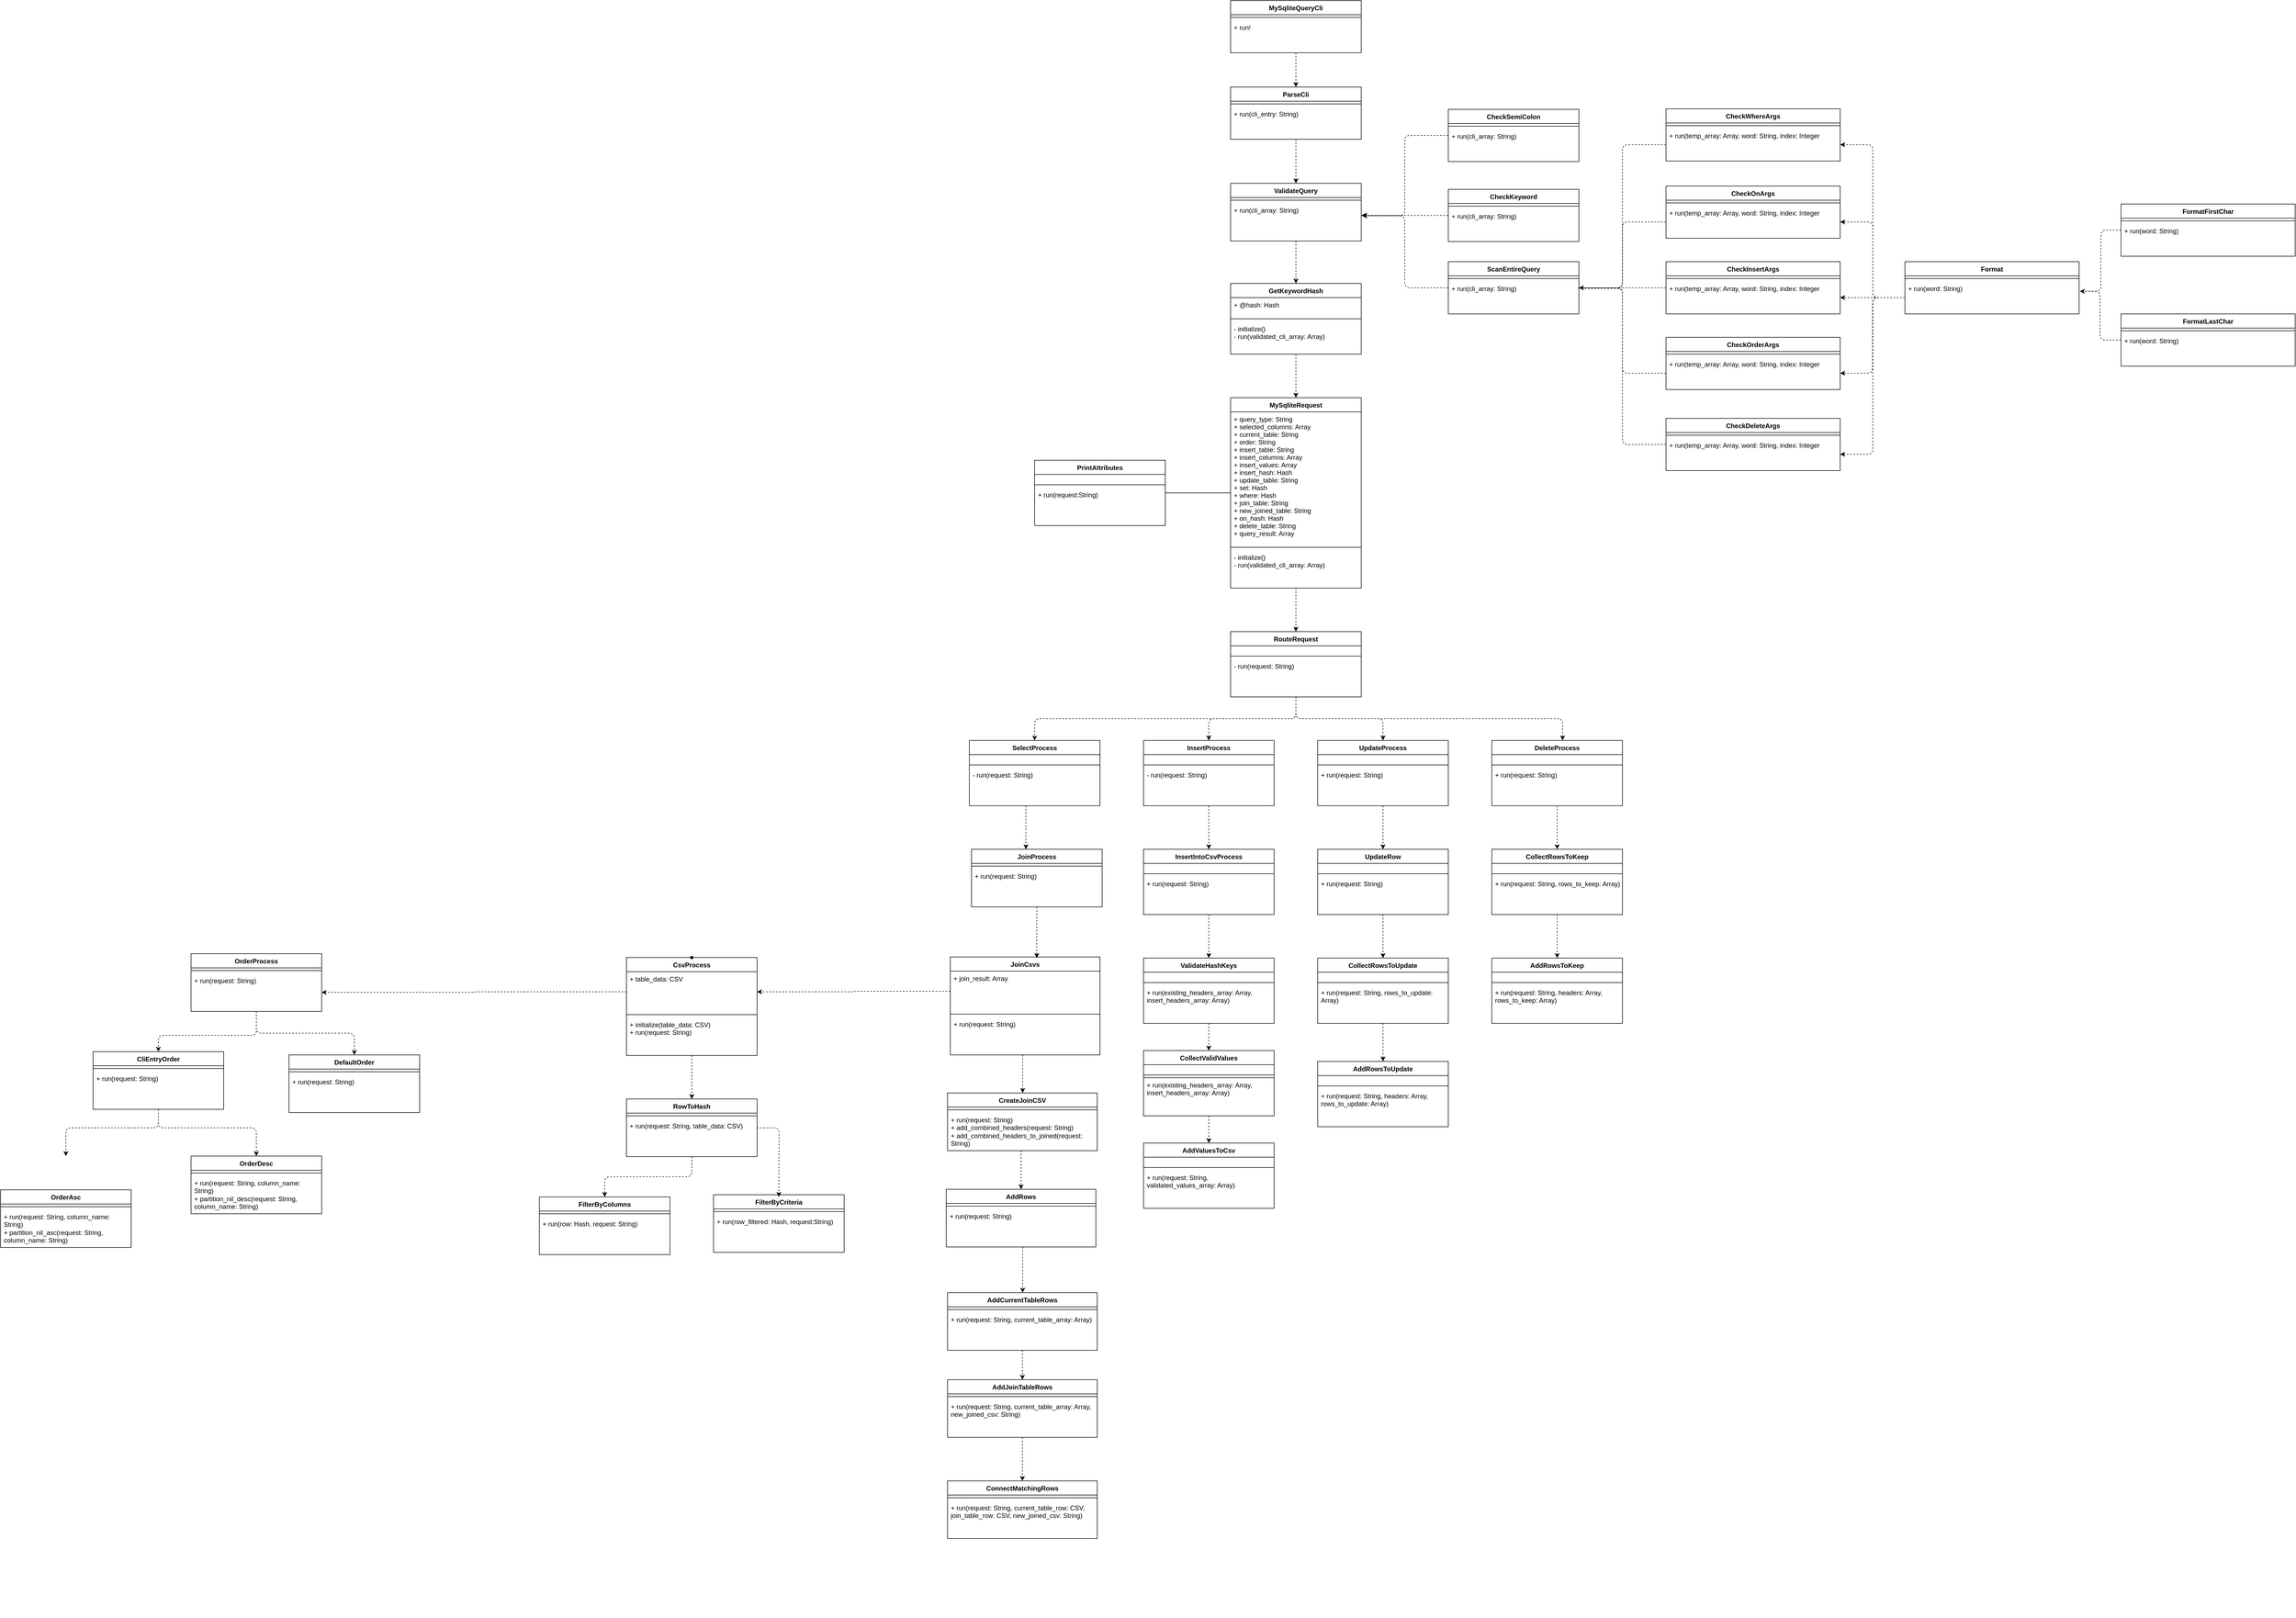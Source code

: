 <mxfile>
    <diagram id="E73KAtJa-JTTu3t9GZal" name="Page-1">
        <mxGraphModel dx="3701" dy="403" grid="1" gridSize="10" guides="1" tooltips="1" connect="1" arrows="1" fold="1" page="1" pageScale="1" pageWidth="850" pageHeight="1100" math="0" shadow="0">
            <root>
                <mxCell id="0"/>
                <mxCell id="1" parent="0"/>
                <mxCell id="252" value="" style="edgeStyle=orthogonalEdgeStyle;html=1;dashed=1;endArrow=classic;endFill=1;" edge="1" parent="1" source="53" target="248">
                    <mxGeometry relative="1" as="geometry"/>
                </mxCell>
                <mxCell id="53" value="GetKeywordHash" style="swimlane;fontStyle=1;align=center;verticalAlign=top;childLayout=stackLayout;horizontal=1;startSize=26;horizontalStack=0;resizeParent=1;resizeParentMax=0;resizeLast=0;collapsible=1;marginBottom=0;" parent="1" vertex="1">
                    <mxGeometry x="240" y="560" width="240" height="130" as="geometry"/>
                </mxCell>
                <mxCell id="54" value="+ @hash: Hash" style="text;strokeColor=none;fillColor=none;align=left;verticalAlign=top;spacingLeft=4;spacingRight=4;overflow=hidden;rotatable=0;points=[[0,0.5],[1,0.5]];portConstraint=eastwest;" parent="53" vertex="1">
                    <mxGeometry y="26" width="240" height="34" as="geometry"/>
                </mxCell>
                <mxCell id="55" value="" style="line;strokeWidth=1;fillColor=none;align=left;verticalAlign=middle;spacingTop=-1;spacingLeft=3;spacingRight=3;rotatable=0;labelPosition=right;points=[];portConstraint=eastwest;" parent="53" vertex="1">
                    <mxGeometry y="60" width="240" height="10" as="geometry"/>
                </mxCell>
                <mxCell id="56" value="- initialize()&#10;- run(validated_cli_array: Array)" style="text;strokeColor=none;fillColor=none;align=left;verticalAlign=top;spacingLeft=4;spacingRight=4;overflow=hidden;rotatable=0;points=[[0,0.5],[1,0.5]];portConstraint=eastwest;" parent="53" vertex="1">
                    <mxGeometry y="70" width="240" height="60" as="geometry"/>
                </mxCell>
                <mxCell id="166" value="" style="edgeStyle=none;html=1;entryX=0.5;entryY=0;entryDx=0;entryDy=0;dashed=1;" edge="1" parent="1" source="57" target="90">
                    <mxGeometry relative="1" as="geometry"/>
                </mxCell>
                <mxCell id="57" value="MySqliteQueryCli" style="swimlane;fontStyle=1;align=center;verticalAlign=top;childLayout=stackLayout;horizontal=1;startSize=26;horizontalStack=0;resizeParent=1;resizeParentMax=0;resizeLast=0;collapsible=1;marginBottom=0;" parent="1" vertex="1">
                    <mxGeometry x="240" y="40" width="240" height="96" as="geometry"/>
                </mxCell>
                <mxCell id="59" value="" style="line;strokeWidth=1;fillColor=none;align=left;verticalAlign=middle;spacingTop=-1;spacingLeft=3;spacingRight=3;rotatable=0;labelPosition=right;points=[];portConstraint=eastwest;" parent="57" vertex="1">
                    <mxGeometry y="26" width="240" height="10" as="geometry"/>
                </mxCell>
                <mxCell id="60" value="+ run!" style="text;strokeColor=none;fillColor=none;align=left;verticalAlign=top;spacingLeft=4;spacingRight=4;overflow=hidden;rotatable=0;points=[[0,0.5],[1,0.5]];portConstraint=eastwest;" parent="57" vertex="1">
                    <mxGeometry y="36" width="240" height="60" as="geometry"/>
                </mxCell>
                <mxCell id="170" value="" style="edgeStyle=none;html=1;dashed=1;entryX=0.5;entryY=0;entryDx=0;entryDy=0;" edge="1" parent="1" source="90" target="173">
                    <mxGeometry relative="1" as="geometry">
                        <mxPoint x="420" y="330" as="targetPoint"/>
                    </mxGeometry>
                </mxCell>
                <mxCell id="90" value="ParseCli" style="swimlane;fontStyle=1;align=center;verticalAlign=top;childLayout=stackLayout;horizontal=1;startSize=26;horizontalStack=0;resizeParent=1;resizeParentMax=0;resizeLast=0;collapsible=1;marginBottom=0;" parent="1" vertex="1">
                    <mxGeometry x="240" y="199" width="240" height="96" as="geometry"/>
                </mxCell>
                <mxCell id="92" value="" style="line;strokeWidth=1;fillColor=none;align=left;verticalAlign=middle;spacingTop=-1;spacingLeft=3;spacingRight=3;rotatable=0;labelPosition=right;points=[];portConstraint=eastwest;" parent="90" vertex="1">
                    <mxGeometry y="26" width="240" height="10" as="geometry"/>
                </mxCell>
                <mxCell id="93" value="+ run(cli_entry: String)" style="text;strokeColor=none;fillColor=none;align=left;verticalAlign=top;spacingLeft=4;spacingRight=4;overflow=hidden;rotatable=0;points=[[0,0.5],[1,0.5]];portConstraint=eastwest;" parent="90" vertex="1">
                    <mxGeometry y="36" width="240" height="60" as="geometry"/>
                </mxCell>
                <mxCell id="247" value="" style="edgeStyle=orthogonalEdgeStyle;html=1;dashed=1;endArrow=classic;endFill=1;entryX=0.5;entryY=0;entryDx=0;entryDy=0;" edge="1" parent="1" source="173" target="53">
                    <mxGeometry relative="1" as="geometry"/>
                </mxCell>
                <mxCell id="173" value="ValidateQuery" style="swimlane;fontStyle=1;align=center;verticalAlign=top;childLayout=stackLayout;horizontal=1;startSize=26;horizontalStack=0;resizeParent=1;resizeParentMax=0;resizeLast=0;collapsible=1;marginBottom=0;" vertex="1" parent="1">
                    <mxGeometry x="240" y="376" width="240" height="106" as="geometry"/>
                </mxCell>
                <mxCell id="175" value="" style="line;strokeWidth=1;fillColor=none;align=left;verticalAlign=middle;spacingTop=-1;spacingLeft=3;spacingRight=3;rotatable=0;labelPosition=right;points=[];portConstraint=eastwest;" vertex="1" parent="173">
                    <mxGeometry y="26" width="240" height="10" as="geometry"/>
                </mxCell>
                <mxCell id="176" value="+ run(cli_array: String)" style="text;strokeColor=none;fillColor=none;align=left;verticalAlign=top;spacingLeft=4;spacingRight=4;overflow=hidden;rotatable=0;points=[[0,0.5],[1,0.5]];portConstraint=eastwest;whiteSpace=wrap;" vertex="1" parent="173">
                    <mxGeometry y="36" width="240" height="70" as="geometry"/>
                </mxCell>
                <mxCell id="191" style="edgeStyle=orthogonalEdgeStyle;html=1;dashed=1;entryX=1.006;entryY=0.334;entryDx=0;entryDy=0;entryPerimeter=0;" edge="1" parent="1" source="178" target="176">
                    <mxGeometry relative="1" as="geometry">
                        <mxPoint x="520" y="400" as="targetPoint"/>
                        <Array as="points">
                            <mxPoint x="560" y="288"/>
                            <mxPoint x="560" y="435"/>
                        </Array>
                    </mxGeometry>
                </mxCell>
                <mxCell id="178" value="CheckSemiColon" style="swimlane;fontStyle=1;align=center;verticalAlign=top;childLayout=stackLayout;horizontal=1;startSize=26;horizontalStack=0;resizeParent=1;resizeParentMax=0;resizeLast=0;collapsible=1;marginBottom=0;" vertex="1" parent="1">
                    <mxGeometry x="640" y="240" width="240" height="96" as="geometry"/>
                </mxCell>
                <mxCell id="180" value="" style="line;strokeWidth=1;fillColor=none;align=left;verticalAlign=middle;spacingTop=-1;spacingLeft=3;spacingRight=3;rotatable=0;labelPosition=right;points=[];portConstraint=eastwest;" vertex="1" parent="178">
                    <mxGeometry y="26" width="240" height="10" as="geometry"/>
                </mxCell>
                <mxCell id="181" value="+ run(cli_array: String)" style="text;strokeColor=none;fillColor=none;align=left;verticalAlign=top;spacingLeft=4;spacingRight=4;overflow=hidden;rotatable=0;points=[[0,0.5],[1,0.5]];portConstraint=eastwest;" vertex="1" parent="178">
                    <mxGeometry y="36" width="240" height="60" as="geometry"/>
                </mxCell>
                <mxCell id="190" style="edgeStyle=orthogonalEdgeStyle;html=1;dashed=1;" edge="1" parent="1" source="184">
                    <mxGeometry relative="1" as="geometry">
                        <Array as="points">
                            <mxPoint x="490" y="435"/>
                            <mxPoint x="490" y="435"/>
                        </Array>
                        <mxPoint x="480" y="435" as="targetPoint"/>
                    </mxGeometry>
                </mxCell>
                <mxCell id="184" value="CheckKeyword" style="swimlane;fontStyle=1;align=center;verticalAlign=top;childLayout=stackLayout;horizontal=1;startSize=26;horizontalStack=0;resizeParent=1;resizeParentMax=0;resizeLast=0;collapsible=1;marginBottom=0;" vertex="1" parent="1">
                    <mxGeometry x="640" y="387" width="240" height="96" as="geometry"/>
                </mxCell>
                <mxCell id="185" value="" style="line;strokeWidth=1;fillColor=none;align=left;verticalAlign=middle;spacingTop=-1;spacingLeft=3;spacingRight=3;rotatable=0;labelPosition=right;points=[];portConstraint=eastwest;" vertex="1" parent="184">
                    <mxGeometry y="26" width="240" height="10" as="geometry"/>
                </mxCell>
                <mxCell id="186" value="+ run(cli_array: String)" style="text;strokeColor=none;fillColor=none;align=left;verticalAlign=top;spacingLeft=4;spacingRight=4;overflow=hidden;rotatable=0;points=[[0,0.5],[1,0.5]];portConstraint=eastwest;" vertex="1" parent="184">
                    <mxGeometry y="36" width="240" height="60" as="geometry"/>
                </mxCell>
                <mxCell id="192" style="edgeStyle=orthogonalEdgeStyle;html=1;entryX=1.008;entryY=0.337;entryDx=0;entryDy=0;entryPerimeter=0;dashed=1;" edge="1" parent="1" source="187" target="176">
                    <mxGeometry relative="1" as="geometry">
                        <Array as="points">
                            <mxPoint x="560" y="568"/>
                            <mxPoint x="560" y="436"/>
                        </Array>
                    </mxGeometry>
                </mxCell>
                <mxCell id="187" value="ScanEntireQuery" style="swimlane;fontStyle=1;align=center;verticalAlign=top;childLayout=stackLayout;horizontal=1;startSize=26;horizontalStack=0;resizeParent=1;resizeParentMax=0;resizeLast=0;collapsible=1;marginBottom=0;" vertex="1" parent="1">
                    <mxGeometry x="640" y="520" width="240" height="96" as="geometry"/>
                </mxCell>
                <mxCell id="188" value="" style="line;strokeWidth=1;fillColor=none;align=left;verticalAlign=middle;spacingTop=-1;spacingLeft=3;spacingRight=3;rotatable=0;labelPosition=right;points=[];portConstraint=eastwest;" vertex="1" parent="187">
                    <mxGeometry y="26" width="240" height="10" as="geometry"/>
                </mxCell>
                <mxCell id="189" value="+ run(cli_array: String)" style="text;strokeColor=none;fillColor=none;align=left;verticalAlign=top;spacingLeft=4;spacingRight=4;overflow=hidden;rotatable=0;points=[[0,0.5],[1,0.5]];portConstraint=eastwest;" vertex="1" parent="187">
                    <mxGeometry y="36" width="240" height="60" as="geometry"/>
                </mxCell>
                <mxCell id="221" style="edgeStyle=orthogonalEdgeStyle;html=1;entryX=0.992;entryY=0.205;entryDx=0;entryDy=0;entryPerimeter=0;dashed=1;endArrow=none;endFill=0;" edge="1" parent="1" source="195" target="189">
                    <mxGeometry relative="1" as="geometry"/>
                </mxCell>
                <mxCell id="193" value="CheckWhereArgs" style="swimlane;fontStyle=1;align=center;verticalAlign=top;childLayout=stackLayout;horizontal=1;startSize=26;horizontalStack=0;resizeParent=1;resizeParentMax=0;resizeLast=0;collapsible=1;marginBottom=0;" vertex="1" parent="1">
                    <mxGeometry x="1040" y="239" width="320" height="96" as="geometry"/>
                </mxCell>
                <mxCell id="194" value="" style="line;strokeWidth=1;fillColor=none;align=left;verticalAlign=middle;spacingTop=-1;spacingLeft=3;spacingRight=3;rotatable=0;labelPosition=right;points=[];portConstraint=eastwest;" vertex="1" parent="193">
                    <mxGeometry y="26" width="320" height="10" as="geometry"/>
                </mxCell>
                <mxCell id="195" value="+ run(temp_array: Array, word: String, index: Integer" style="text;strokeColor=none;fillColor=none;align=left;verticalAlign=top;spacingLeft=4;spacingRight=4;overflow=hidden;rotatable=0;points=[[0,0.5],[1,0.5]];portConstraint=eastwest;" vertex="1" parent="193">
                    <mxGeometry y="36" width="320" height="60" as="geometry"/>
                </mxCell>
                <mxCell id="205" value="CheckOnArgs" style="swimlane;fontStyle=1;align=center;verticalAlign=top;childLayout=stackLayout;horizontal=1;startSize=26;horizontalStack=0;resizeParent=1;resizeParentMax=0;resizeLast=0;collapsible=1;marginBottom=0;" vertex="1" parent="1">
                    <mxGeometry x="1040" y="381" width="320" height="96" as="geometry"/>
                </mxCell>
                <mxCell id="206" value="" style="line;strokeWidth=1;fillColor=none;align=left;verticalAlign=middle;spacingTop=-1;spacingLeft=3;spacingRight=3;rotatable=0;labelPosition=right;points=[];portConstraint=eastwest;" vertex="1" parent="205">
                    <mxGeometry y="26" width="320" height="10" as="geometry"/>
                </mxCell>
                <mxCell id="222" value="+ run(temp_array: Array, word: String, index: Integer" style="text;strokeColor=none;fillColor=none;align=left;verticalAlign=top;spacingLeft=4;spacingRight=4;overflow=hidden;rotatable=0;points=[[0,0.5],[1,0.5]];portConstraint=eastwest;" vertex="1" parent="205">
                    <mxGeometry y="36" width="320" height="60" as="geometry"/>
                </mxCell>
                <mxCell id="225" style="edgeStyle=orthogonalEdgeStyle;html=1;dashed=1;" edge="1" parent="1" source="208">
                    <mxGeometry relative="1" as="geometry">
                        <mxPoint x="880" y="568" as="targetPoint"/>
                    </mxGeometry>
                </mxCell>
                <mxCell id="208" value="CheckInsertArgs" style="swimlane;fontStyle=1;align=center;verticalAlign=top;childLayout=stackLayout;horizontal=1;startSize=26;horizontalStack=0;resizeParent=1;resizeParentMax=0;resizeLast=0;collapsible=1;marginBottom=0;" vertex="1" parent="1">
                    <mxGeometry x="1040" y="520" width="320" height="96" as="geometry"/>
                </mxCell>
                <mxCell id="209" value="" style="line;strokeWidth=1;fillColor=none;align=left;verticalAlign=middle;spacingTop=-1;spacingLeft=3;spacingRight=3;rotatable=0;labelPosition=right;points=[];portConstraint=eastwest;" vertex="1" parent="208">
                    <mxGeometry y="26" width="320" height="10" as="geometry"/>
                </mxCell>
                <mxCell id="210" value="+ run(temp_array: Array, word: String, index: Integer" style="text;strokeColor=none;fillColor=none;align=left;verticalAlign=top;spacingLeft=4;spacingRight=4;overflow=hidden;rotatable=0;points=[[0,0.5],[1,0.5]];portConstraint=eastwest;" vertex="1" parent="208">
                    <mxGeometry y="36" width="320" height="60" as="geometry"/>
                </mxCell>
                <mxCell id="211" value="CheckOrderArgs" style="swimlane;fontStyle=1;align=center;verticalAlign=top;childLayout=stackLayout;horizontal=1;startSize=26;horizontalStack=0;resizeParent=1;resizeParentMax=0;resizeLast=0;collapsible=1;marginBottom=0;" vertex="1" parent="1">
                    <mxGeometry x="1040" y="659" width="320" height="96" as="geometry"/>
                </mxCell>
                <mxCell id="212" value="" style="line;strokeWidth=1;fillColor=none;align=left;verticalAlign=middle;spacingTop=-1;spacingLeft=3;spacingRight=3;rotatable=0;labelPosition=right;points=[];portConstraint=eastwest;" vertex="1" parent="211">
                    <mxGeometry y="26" width="320" height="10" as="geometry"/>
                </mxCell>
                <mxCell id="213" value="+ run(temp_array: Array, word: String, index: Integer" style="text;strokeColor=none;fillColor=none;align=left;verticalAlign=top;spacingLeft=4;spacingRight=4;overflow=hidden;rotatable=0;points=[[0,0.5],[1,0.5]];portConstraint=eastwest;" vertex="1" parent="211">
                    <mxGeometry y="36" width="320" height="60" as="geometry"/>
                </mxCell>
                <mxCell id="227" style="edgeStyle=orthogonalEdgeStyle;html=1;dashed=1;endArrow=none;endFill=0;entryX=1.003;entryY=0.218;entryDx=0;entryDy=0;entryPerimeter=0;" edge="1" parent="1" source="214" target="189">
                    <mxGeometry relative="1" as="geometry">
                        <mxPoint x="910" y="570" as="targetPoint"/>
                        <Array as="points">
                            <mxPoint x="960" y="856"/>
                            <mxPoint x="960" y="569"/>
                        </Array>
                    </mxGeometry>
                </mxCell>
                <mxCell id="214" value="CheckDeleteArgs" style="swimlane;fontStyle=1;align=center;verticalAlign=top;childLayout=stackLayout;horizontal=1;startSize=26;horizontalStack=0;resizeParent=1;resizeParentMax=0;resizeLast=0;collapsible=1;marginBottom=0;" vertex="1" parent="1">
                    <mxGeometry x="1040" y="808" width="320" height="96" as="geometry"/>
                </mxCell>
                <mxCell id="215" value="" style="line;strokeWidth=1;fillColor=none;align=left;verticalAlign=middle;spacingTop=-1;spacingLeft=3;spacingRight=3;rotatable=0;labelPosition=right;points=[];portConstraint=eastwest;" vertex="1" parent="214">
                    <mxGeometry y="26" width="320" height="10" as="geometry"/>
                </mxCell>
                <mxCell id="216" value="+ run(temp_array: Array, word: String, index: Integer" style="text;strokeColor=none;fillColor=none;align=left;verticalAlign=top;spacingLeft=4;spacingRight=4;overflow=hidden;rotatable=0;points=[[0,0.5],[1,0.5]];portConstraint=eastwest;" vertex="1" parent="214">
                    <mxGeometry y="36" width="320" height="60" as="geometry"/>
                </mxCell>
                <mxCell id="223" style="edgeStyle=orthogonalEdgeStyle;html=1;dashed=1;endArrow=none;endFill=0;" edge="1" parent="1" source="222">
                    <mxGeometry relative="1" as="geometry">
                        <Array as="points">
                            <mxPoint x="960" y="447"/>
                            <mxPoint x="960" y="568"/>
                        </Array>
                        <mxPoint x="880" y="568" as="targetPoint"/>
                    </mxGeometry>
                </mxCell>
                <mxCell id="226" style="edgeStyle=orthogonalEdgeStyle;html=1;entryX=1;entryY=0.204;entryDx=0;entryDy=0;dashed=1;entryPerimeter=0;endArrow=none;endFill=0;" edge="1" parent="1" source="213" target="189">
                    <mxGeometry relative="1" as="geometry"/>
                </mxCell>
                <mxCell id="228" value="Format" style="swimlane;fontStyle=1;align=center;verticalAlign=top;childLayout=stackLayout;horizontal=1;startSize=26;horizontalStack=0;resizeParent=1;resizeParentMax=0;resizeLast=0;collapsible=1;marginBottom=0;" vertex="1" parent="1">
                    <mxGeometry x="1479" y="520" width="320" height="96" as="geometry"/>
                </mxCell>
                <mxCell id="229" value="" style="line;strokeWidth=1;fillColor=none;align=left;verticalAlign=middle;spacingTop=-1;spacingLeft=3;spacingRight=3;rotatable=0;labelPosition=right;points=[];portConstraint=eastwest;" vertex="1" parent="228">
                    <mxGeometry y="26" width="320" height="10" as="geometry"/>
                </mxCell>
                <mxCell id="230" value="+ run(word: String)" style="text;strokeColor=none;fillColor=none;align=left;verticalAlign=top;spacingLeft=4;spacingRight=4;overflow=hidden;rotatable=0;points=[[0,0.5],[1,0.5]];portConstraint=eastwest;" vertex="1" parent="228">
                    <mxGeometry y="36" width="320" height="60" as="geometry"/>
                </mxCell>
                <mxCell id="239" style="edgeStyle=orthogonalEdgeStyle;html=1;entryX=1.004;entryY=0.307;entryDx=0;entryDy=0;entryPerimeter=0;dashed=1;endArrow=classic;endFill=1;" edge="1" parent="1" source="232" target="230">
                    <mxGeometry relative="1" as="geometry">
                        <Array as="points">
                            <mxPoint x="1839" y="462"/>
                            <mxPoint x="1839" y="574"/>
                        </Array>
                    </mxGeometry>
                </mxCell>
                <mxCell id="232" value="FormatFirstChar" style="swimlane;fontStyle=1;align=center;verticalAlign=top;childLayout=stackLayout;horizontal=1;startSize=26;horizontalStack=0;resizeParent=1;resizeParentMax=0;resizeLast=0;collapsible=1;marginBottom=0;" vertex="1" parent="1">
                    <mxGeometry x="1876" y="414" width="320" height="96" as="geometry"/>
                </mxCell>
                <mxCell id="233" value="" style="line;strokeWidth=1;fillColor=none;align=left;verticalAlign=middle;spacingTop=-1;spacingLeft=3;spacingRight=3;rotatable=0;labelPosition=right;points=[];portConstraint=eastwest;" vertex="1" parent="232">
                    <mxGeometry y="26" width="320" height="10" as="geometry"/>
                </mxCell>
                <mxCell id="234" value="+ run(word: String)" style="text;strokeColor=none;fillColor=none;align=left;verticalAlign=top;spacingLeft=4;spacingRight=4;overflow=hidden;rotatable=0;points=[[0,0.5],[1,0.5]];portConstraint=eastwest;" vertex="1" parent="232">
                    <mxGeometry y="36" width="320" height="60" as="geometry"/>
                </mxCell>
                <mxCell id="238" style="edgeStyle=orthogonalEdgeStyle;html=1;entryX=1.007;entryY=0.307;entryDx=0;entryDy=0;entryPerimeter=0;dashed=1;endArrow=none;endFill=0;" edge="1" parent="1" source="235" target="230">
                    <mxGeometry relative="1" as="geometry"/>
                </mxCell>
                <mxCell id="235" value="FormatLastChar" style="swimlane;fontStyle=1;align=center;verticalAlign=top;childLayout=stackLayout;horizontal=1;startSize=26;horizontalStack=0;resizeParent=1;resizeParentMax=0;resizeLast=0;collapsible=1;marginBottom=0;" vertex="1" parent="1">
                    <mxGeometry x="1876" y="616" width="320" height="96" as="geometry"/>
                </mxCell>
                <mxCell id="236" value="" style="line;strokeWidth=1;fillColor=none;align=left;verticalAlign=middle;spacingTop=-1;spacingLeft=3;spacingRight=3;rotatable=0;labelPosition=right;points=[];portConstraint=eastwest;" vertex="1" parent="235">
                    <mxGeometry y="26" width="320" height="10" as="geometry"/>
                </mxCell>
                <mxCell id="237" value="+ run(word: String)" style="text;strokeColor=none;fillColor=none;align=left;verticalAlign=top;spacingLeft=4;spacingRight=4;overflow=hidden;rotatable=0;points=[[0,0.5],[1,0.5]];portConstraint=eastwest;" vertex="1" parent="235">
                    <mxGeometry y="36" width="320" height="60" as="geometry"/>
                </mxCell>
                <mxCell id="240" style="edgeStyle=orthogonalEdgeStyle;html=1;entryX=1;entryY=0.5;entryDx=0;entryDy=0;dashed=1;endArrow=classic;endFill=1;" edge="1" parent="1" source="230" target="195">
                    <mxGeometry relative="1" as="geometry">
                        <Array as="points">
                            <mxPoint x="1420" y="586"/>
                            <mxPoint x="1420" y="305"/>
                        </Array>
                    </mxGeometry>
                </mxCell>
                <mxCell id="241" style="edgeStyle=orthogonalEdgeStyle;html=1;entryX=1;entryY=0.5;entryDx=0;entryDy=0;dashed=1;endArrow=classic;endFill=1;" edge="1" parent="1" source="230" target="222">
                    <mxGeometry relative="1" as="geometry">
                        <Array as="points">
                            <mxPoint x="1420" y="586"/>
                            <mxPoint x="1420" y="447"/>
                        </Array>
                    </mxGeometry>
                </mxCell>
                <mxCell id="244" style="edgeStyle=orthogonalEdgeStyle;html=1;entryX=1;entryY=0.5;entryDx=0;entryDy=0;dashed=1;endArrow=classic;endFill=1;" edge="1" parent="1" source="230" target="216">
                    <mxGeometry relative="1" as="geometry">
                        <Array as="points">
                            <mxPoint x="1420" y="586"/>
                            <mxPoint x="1420" y="874"/>
                        </Array>
                    </mxGeometry>
                </mxCell>
                <mxCell id="245" style="edgeStyle=orthogonalEdgeStyle;html=1;dashed=1;endArrow=classic;endFill=1;" edge="1" parent="1" source="230" target="210">
                    <mxGeometry relative="1" as="geometry"/>
                </mxCell>
                <mxCell id="246" style="edgeStyle=orthogonalEdgeStyle;html=1;entryX=1;entryY=0.5;entryDx=0;entryDy=0;dashed=1;endArrow=classic;endFill=1;" edge="1" parent="1" source="230" target="213">
                    <mxGeometry relative="1" as="geometry"/>
                </mxCell>
                <mxCell id="257" value="" style="edgeStyle=orthogonalEdgeStyle;html=1;dashed=1;endArrow=classic;endFill=1;" edge="1" parent="1" source="248" target="253">
                    <mxGeometry relative="1" as="geometry"/>
                </mxCell>
                <mxCell id="283" value="" style="edgeStyle=orthogonalEdgeStyle;html=1;endArrow=none;endFill=0;" edge="1" parent="1" source="248" target="279">
                    <mxGeometry relative="1" as="geometry"/>
                </mxCell>
                <mxCell id="248" value="MySqliteRequest" style="swimlane;fontStyle=1;align=center;verticalAlign=top;childLayout=stackLayout;horizontal=1;startSize=26;horizontalStack=0;resizeParent=1;resizeParentMax=0;resizeLast=0;collapsible=1;marginBottom=0;" vertex="1" parent="1">
                    <mxGeometry x="240" y="770" width="240" height="350" as="geometry"/>
                </mxCell>
                <mxCell id="249" value="+ query_type: String&#10;+ selected_columns: Array&#10;+ current_table: String&#10;+ order: String&#10;+ insert_table: String&#10;+ insert_columns: Array&#10;+ insert_values: Array&#10;+ insert_hash: Hash&#10;+ update_table: String&#10;+ set: Hash&#10;+ where: Hash&#10;+ join_table: String&#10;+ new_joined_table: String&#10;+ on_hash: Hash&#10;+ delete_table: String&#10;+ query_result: Array &#10;" style="text;strokeColor=none;fillColor=none;align=left;verticalAlign=top;spacingLeft=4;spacingRight=4;overflow=hidden;rotatable=0;points=[[0,0.5],[1,0.5]];portConstraint=eastwest;" vertex="1" parent="248">
                    <mxGeometry y="26" width="240" height="244" as="geometry"/>
                </mxCell>
                <mxCell id="250" value="" style="line;strokeWidth=1;fillColor=none;align=left;verticalAlign=middle;spacingTop=-1;spacingLeft=3;spacingRight=3;rotatable=0;labelPosition=right;points=[];portConstraint=eastwest;" vertex="1" parent="248">
                    <mxGeometry y="270" width="240" height="10" as="geometry"/>
                </mxCell>
                <mxCell id="251" value="- initialize()&#10;- run(validated_cli_array: Array)" style="text;strokeColor=none;fillColor=none;align=left;verticalAlign=top;spacingLeft=4;spacingRight=4;overflow=hidden;rotatable=0;points=[[0,0.5],[1,0.5]];portConstraint=eastwest;" vertex="1" parent="248">
                    <mxGeometry y="280" width="240" height="70" as="geometry"/>
                </mxCell>
                <mxCell id="262" value="" style="edgeStyle=orthogonalEdgeStyle;html=1;dashed=1;endArrow=classic;endFill=1;" edge="1" parent="1" source="253" target="258">
                    <mxGeometry relative="1" as="geometry">
                        <Array as="points">
                            <mxPoint x="360" y="1360"/>
                            <mxPoint x="-120" y="1360"/>
                        </Array>
                    </mxGeometry>
                </mxCell>
                <mxCell id="267" value="" style="edgeStyle=orthogonalEdgeStyle;html=1;dashed=1;endArrow=classic;endFill=1;" edge="1" parent="1" source="253" target="263">
                    <mxGeometry relative="1" as="geometry"/>
                </mxCell>
                <mxCell id="273" value="" style="edgeStyle=orthogonalEdgeStyle;html=1;dashed=1;endArrow=classic;endFill=1;" edge="1" parent="1" source="253" target="269">
                    <mxGeometry relative="1" as="geometry">
                        <Array as="points">
                            <mxPoint x="360" y="1360"/>
                            <mxPoint x="520" y="1360"/>
                        </Array>
                    </mxGeometry>
                </mxCell>
                <mxCell id="278" value="" style="edgeStyle=orthogonalEdgeStyle;html=1;dashed=1;endArrow=classic;endFill=1;" edge="1" parent="1" source="253" target="274">
                    <mxGeometry relative="1" as="geometry">
                        <Array as="points">
                            <mxPoint x="360" y="1360"/>
                            <mxPoint x="850" y="1360"/>
                        </Array>
                    </mxGeometry>
                </mxCell>
                <mxCell id="253" value="RouteRequest" style="swimlane;fontStyle=1;align=center;verticalAlign=top;childLayout=stackLayout;horizontal=1;startSize=26;horizontalStack=0;resizeParent=1;resizeParentMax=0;resizeLast=0;collapsible=1;marginBottom=0;" vertex="1" parent="1">
                    <mxGeometry x="240" y="1200" width="240" height="120" as="geometry"/>
                </mxCell>
                <mxCell id="254" value="&#10;" style="text;strokeColor=none;fillColor=none;align=left;verticalAlign=top;spacingLeft=4;spacingRight=4;overflow=hidden;rotatable=0;points=[[0,0.5],[1,0.5]];portConstraint=eastwest;" vertex="1" parent="253">
                    <mxGeometry y="26" width="240" height="14" as="geometry"/>
                </mxCell>
                <mxCell id="255" value="" style="line;strokeWidth=1;fillColor=none;align=left;verticalAlign=middle;spacingTop=-1;spacingLeft=3;spacingRight=3;rotatable=0;labelPosition=right;points=[];portConstraint=eastwest;" vertex="1" parent="253">
                    <mxGeometry y="40" width="240" height="10" as="geometry"/>
                </mxCell>
                <mxCell id="256" value="- run(request: String)" style="text;strokeColor=none;fillColor=none;align=left;verticalAlign=top;spacingLeft=4;spacingRight=4;overflow=hidden;rotatable=0;points=[[0,0.5],[1,0.5]];portConstraint=eastwest;" vertex="1" parent="253">
                    <mxGeometry y="50" width="240" height="70" as="geometry"/>
                </mxCell>
                <mxCell id="353" value="" style="edgeStyle=orthogonalEdgeStyle;html=1;dashed=1;endArrow=classic;endFill=1;" edge="1" parent="1" source="263" target="349">
                    <mxGeometry relative="1" as="geometry"/>
                </mxCell>
                <mxCell id="263" value="InsertProcess" style="swimlane;fontStyle=1;align=center;verticalAlign=top;childLayout=stackLayout;horizontal=1;startSize=26;horizontalStack=0;resizeParent=1;resizeParentMax=0;resizeLast=0;collapsible=1;marginBottom=0;" vertex="1" parent="1">
                    <mxGeometry x="80" y="1400" width="240" height="120" as="geometry"/>
                </mxCell>
                <mxCell id="264" value="&#10;" style="text;strokeColor=none;fillColor=none;align=left;verticalAlign=top;spacingLeft=4;spacingRight=4;overflow=hidden;rotatable=0;points=[[0,0.5],[1,0.5]];portConstraint=eastwest;" vertex="1" parent="263">
                    <mxGeometry y="26" width="240" height="14" as="geometry"/>
                </mxCell>
                <mxCell id="265" value="" style="line;strokeWidth=1;fillColor=none;align=left;verticalAlign=middle;spacingTop=-1;spacingLeft=3;spacingRight=3;rotatable=0;labelPosition=right;points=[];portConstraint=eastwest;" vertex="1" parent="263">
                    <mxGeometry y="40" width="240" height="10" as="geometry"/>
                </mxCell>
                <mxCell id="266" value="- run(request: String)" style="text;strokeColor=none;fillColor=none;align=left;verticalAlign=top;spacingLeft=4;spacingRight=4;overflow=hidden;rotatable=0;points=[[0,0.5],[1,0.5]];portConstraint=eastwest;" vertex="1" parent="263">
                    <mxGeometry y="50" width="240" height="70" as="geometry"/>
                </mxCell>
                <mxCell id="402" style="edgeStyle=orthogonalEdgeStyle;html=1;entryX=0.5;entryY=0;entryDx=0;entryDy=0;dashed=1;endArrow=classic;endFill=1;" edge="1" parent="1" source="269" target="382">
                    <mxGeometry relative="1" as="geometry"/>
                </mxCell>
                <mxCell id="269" value="UpdateProcess" style="swimlane;fontStyle=1;align=center;verticalAlign=top;childLayout=stackLayout;horizontal=1;startSize=26;horizontalStack=0;resizeParent=1;resizeParentMax=0;resizeLast=0;collapsible=1;marginBottom=0;" vertex="1" parent="1">
                    <mxGeometry x="400" y="1400" width="240" height="120" as="geometry"/>
                </mxCell>
                <mxCell id="270" value="&#10;" style="text;strokeColor=none;fillColor=none;align=left;verticalAlign=top;spacingLeft=4;spacingRight=4;overflow=hidden;rotatable=0;points=[[0,0.5],[1,0.5]];portConstraint=eastwest;" vertex="1" parent="269">
                    <mxGeometry y="26" width="240" height="14" as="geometry"/>
                </mxCell>
                <mxCell id="271" value="" style="line;strokeWidth=1;fillColor=none;align=left;verticalAlign=middle;spacingTop=-1;spacingLeft=3;spacingRight=3;rotatable=0;labelPosition=right;points=[];portConstraint=eastwest;" vertex="1" parent="269">
                    <mxGeometry y="40" width="240" height="10" as="geometry"/>
                </mxCell>
                <mxCell id="272" value="+ run(request: String)" style="text;strokeColor=none;fillColor=none;align=left;verticalAlign=top;spacingLeft=4;spacingRight=4;overflow=hidden;rotatable=0;points=[[0,0.5],[1,0.5]];portConstraint=eastwest;" vertex="1" parent="269">
                    <mxGeometry y="50" width="240" height="70" as="geometry"/>
                </mxCell>
                <mxCell id="414" value="" style="edgeStyle=orthogonalEdgeStyle;html=1;dashed=1;endArrow=classic;endFill=1;" edge="1" parent="1" source="274" target="410">
                    <mxGeometry relative="1" as="geometry"/>
                </mxCell>
                <mxCell id="274" value="DeleteProcess" style="swimlane;fontStyle=1;align=center;verticalAlign=top;childLayout=stackLayout;horizontal=1;startSize=26;horizontalStack=0;resizeParent=1;resizeParentMax=0;resizeLast=0;collapsible=1;marginBottom=0;" vertex="1" parent="1">
                    <mxGeometry x="720" y="1400" width="240" height="120" as="geometry"/>
                </mxCell>
                <mxCell id="275" value="&#10;" style="text;strokeColor=none;fillColor=none;align=left;verticalAlign=top;spacingLeft=4;spacingRight=4;overflow=hidden;rotatable=0;points=[[0,0.5],[1,0.5]];portConstraint=eastwest;" vertex="1" parent="274">
                    <mxGeometry y="26" width="240" height="14" as="geometry"/>
                </mxCell>
                <mxCell id="276" value="" style="line;strokeWidth=1;fillColor=none;align=left;verticalAlign=middle;spacingTop=-1;spacingLeft=3;spacingRight=3;rotatable=0;labelPosition=right;points=[];portConstraint=eastwest;" vertex="1" parent="274">
                    <mxGeometry y="40" width="240" height="10" as="geometry"/>
                </mxCell>
                <mxCell id="277" value="+ run(request: String)" style="text;strokeColor=none;fillColor=none;align=left;verticalAlign=top;spacingLeft=4;spacingRight=4;overflow=hidden;rotatable=0;points=[[0,0.5],[1,0.5]];portConstraint=eastwest;" vertex="1" parent="274">
                    <mxGeometry y="50" width="240" height="70" as="geometry"/>
                </mxCell>
                <mxCell id="279" value="PrintAttributes" style="swimlane;fontStyle=1;align=center;verticalAlign=top;childLayout=stackLayout;horizontal=1;startSize=26;horizontalStack=0;resizeParent=1;resizeParentMax=0;resizeLast=0;collapsible=1;marginBottom=0;" vertex="1" parent="1">
                    <mxGeometry x="-120" y="885" width="240" height="120" as="geometry"/>
                </mxCell>
                <mxCell id="280" value="&#10;" style="text;strokeColor=none;fillColor=none;align=left;verticalAlign=top;spacingLeft=4;spacingRight=4;overflow=hidden;rotatable=0;points=[[0,0.5],[1,0.5]];portConstraint=eastwest;" vertex="1" parent="279">
                    <mxGeometry y="26" width="240" height="14" as="geometry"/>
                </mxCell>
                <mxCell id="281" value="" style="line;strokeWidth=1;fillColor=none;align=left;verticalAlign=middle;spacingTop=-1;spacingLeft=3;spacingRight=3;rotatable=0;labelPosition=right;points=[];portConstraint=eastwest;" vertex="1" parent="279">
                    <mxGeometry y="40" width="240" height="10" as="geometry"/>
                </mxCell>
                <mxCell id="282" value="+ run(request:String)" style="text;strokeColor=none;fillColor=none;align=left;verticalAlign=top;spacingLeft=4;spacingRight=4;overflow=hidden;rotatable=0;points=[[0,0.5],[1,0.5]];portConstraint=eastwest;" vertex="1" parent="279">
                    <mxGeometry y="50" width="240" height="70" as="geometry"/>
                </mxCell>
                <mxCell id="344" style="edgeStyle=orthogonalEdgeStyle;html=1;dashed=1;endArrow=classic;endFill=1;" edge="1" parent="1" source="258" target="69">
                    <mxGeometry relative="1" as="geometry">
                        <mxPoint x="-1106" y="1660" as="targetPoint"/>
                        <Array as="points">
                            <mxPoint x="-136" y="1570"/>
                            <mxPoint x="-136" y="1570"/>
                        </Array>
                    </mxGeometry>
                </mxCell>
                <mxCell id="258" value="SelectProcess" style="swimlane;fontStyle=1;align=center;verticalAlign=top;childLayout=stackLayout;horizontal=1;startSize=26;horizontalStack=0;resizeParent=1;resizeParentMax=0;resizeLast=0;collapsible=1;marginBottom=0;" vertex="1" parent="1">
                    <mxGeometry x="-240" y="1400" width="240" height="120" as="geometry"/>
                </mxCell>
                <mxCell id="259" value="&#10;" style="text;strokeColor=none;fillColor=none;align=left;verticalAlign=top;spacingLeft=4;spacingRight=4;overflow=hidden;rotatable=0;points=[[0,0.5],[1,0.5]];portConstraint=eastwest;" vertex="1" parent="258">
                    <mxGeometry y="26" width="240" height="14" as="geometry"/>
                </mxCell>
                <mxCell id="260" value="" style="line;strokeWidth=1;fillColor=none;align=left;verticalAlign=middle;spacingTop=-1;spacingLeft=3;spacingRight=3;rotatable=0;labelPosition=right;points=[];portConstraint=eastwest;" vertex="1" parent="258">
                    <mxGeometry y="40" width="240" height="10" as="geometry"/>
                </mxCell>
                <mxCell id="261" value="- run(request: String)" style="text;strokeColor=none;fillColor=none;align=left;verticalAlign=top;spacingLeft=4;spacingRight=4;overflow=hidden;rotatable=0;points=[[0,0.5],[1,0.5]];portConstraint=eastwest;" vertex="1" parent="258">
                    <mxGeometry y="50" width="240" height="70" as="geometry"/>
                </mxCell>
                <mxCell id="358" value="" style="edgeStyle=orthogonalEdgeStyle;html=1;dashed=1;endArrow=classic;endFill=1;" edge="1" parent="1" source="349" target="354">
                    <mxGeometry relative="1" as="geometry">
                        <Array as="points">
                            <mxPoint x="200" y="1800"/>
                            <mxPoint x="200" y="1800"/>
                        </Array>
                    </mxGeometry>
                </mxCell>
                <mxCell id="349" value="InsertIntoCsvProcess" style="swimlane;fontStyle=1;align=center;verticalAlign=top;childLayout=stackLayout;horizontal=1;startSize=26;horizontalStack=0;resizeParent=1;resizeParentMax=0;resizeLast=0;collapsible=1;marginBottom=0;" vertex="1" parent="1">
                    <mxGeometry x="80" y="1600" width="240" height="120" as="geometry"/>
                </mxCell>
                <mxCell id="350" value="&#10;" style="text;strokeColor=none;fillColor=none;align=left;verticalAlign=top;spacingLeft=4;spacingRight=4;overflow=hidden;rotatable=0;points=[[0,0.5],[1,0.5]];portConstraint=eastwest;" vertex="1" parent="349">
                    <mxGeometry y="26" width="240" height="14" as="geometry"/>
                </mxCell>
                <mxCell id="351" value="" style="line;strokeWidth=1;fillColor=none;align=left;verticalAlign=middle;spacingTop=-1;spacingLeft=3;spacingRight=3;rotatable=0;labelPosition=right;points=[];portConstraint=eastwest;" vertex="1" parent="349">
                    <mxGeometry y="40" width="240" height="10" as="geometry"/>
                </mxCell>
                <mxCell id="352" value="+ run(request: String)" style="text;strokeColor=none;fillColor=none;align=left;verticalAlign=top;spacingLeft=4;spacingRight=4;overflow=hidden;rotatable=0;points=[[0,0.5],[1,0.5]];portConstraint=eastwest;" vertex="1" parent="349">
                    <mxGeometry y="50" width="240" height="70" as="geometry"/>
                </mxCell>
                <mxCell id="404" style="edgeStyle=orthogonalEdgeStyle;html=1;entryX=0.5;entryY=0;entryDx=0;entryDy=0;dashed=1;endArrow=classic;endFill=1;" edge="1" parent="1" source="354" target="365">
                    <mxGeometry relative="1" as="geometry"/>
                </mxCell>
                <mxCell id="354" value="ValidateHashKeys" style="swimlane;fontStyle=1;align=center;verticalAlign=top;childLayout=stackLayout;horizontal=1;startSize=26;horizontalStack=0;resizeParent=1;resizeParentMax=0;resizeLast=0;collapsible=1;marginBottom=0;" vertex="1" parent="1">
                    <mxGeometry x="80" y="1800" width="240" height="120" as="geometry"/>
                </mxCell>
                <mxCell id="355" value="&#10;" style="text;strokeColor=none;fillColor=none;align=left;verticalAlign=top;spacingLeft=4;spacingRight=4;overflow=hidden;rotatable=0;points=[[0,0.5],[1,0.5]];portConstraint=eastwest;" vertex="1" parent="354">
                    <mxGeometry y="26" width="240" height="14" as="geometry"/>
                </mxCell>
                <mxCell id="356" value="" style="line;strokeWidth=1;fillColor=none;align=left;verticalAlign=middle;spacingTop=-1;spacingLeft=3;spacingRight=3;rotatable=0;labelPosition=right;points=[];portConstraint=eastwest;" vertex="1" parent="354">
                    <mxGeometry y="40" width="240" height="10" as="geometry"/>
                </mxCell>
                <mxCell id="357" value="+ run(existing_headers_array: Array, insert_headers_array: Array)" style="text;strokeColor=none;fillColor=none;align=left;verticalAlign=top;spacingLeft=4;spacingRight=4;overflow=hidden;rotatable=0;points=[[0,0.5],[1,0.5]];portConstraint=eastwest;whiteSpace=wrap;" vertex="1" parent="354">
                    <mxGeometry y="50" width="240" height="70" as="geometry"/>
                </mxCell>
                <mxCell id="359" value="CollectValidValues" style="swimlane;fontStyle=1;align=center;verticalAlign=top;childLayout=stackLayout;horizontal=1;startSize=26;horizontalStack=0;resizeParent=1;resizeParentMax=0;resizeLast=0;collapsible=1;marginBottom=0;" vertex="1" parent="1">
                    <mxGeometry x="80" y="1970" width="240" height="120" as="geometry"/>
                </mxCell>
                <mxCell id="360" value="&#10;" style="text;strokeColor=none;fillColor=none;align=left;verticalAlign=top;spacingLeft=4;spacingRight=4;overflow=hidden;rotatable=0;points=[[0,0.5],[1,0.5]];portConstraint=eastwest;" vertex="1" parent="359">
                    <mxGeometry y="26" width="240" height="14" as="geometry"/>
                </mxCell>
                <mxCell id="361" value="" style="line;strokeWidth=1;fillColor=none;align=left;verticalAlign=middle;spacingTop=-1;spacingLeft=3;spacingRight=3;rotatable=0;labelPosition=right;points=[];portConstraint=eastwest;" vertex="1" parent="359">
                    <mxGeometry y="40" width="240" height="10" as="geometry"/>
                </mxCell>
                <mxCell id="362" value="+ run(existing_headers_array: Array, insert_headers_array: Array)" style="text;strokeColor=none;fillColor=none;align=left;verticalAlign=top;spacingLeft=4;spacingRight=4;overflow=hidden;rotatable=0;points=[[0,0.5],[1,0.5]];portConstraint=eastwest;whiteSpace=wrap;" vertex="1" parent="359">
                    <mxGeometry y="50" width="240" height="70" as="geometry"/>
                </mxCell>
                <mxCell id="405" style="edgeStyle=orthogonalEdgeStyle;html=1;entryX=0.5;entryY=0;entryDx=0;entryDy=0;dashed=1;endArrow=classic;endFill=1;" edge="1" parent="1" source="362" target="371">
                    <mxGeometry relative="1" as="geometry">
                        <Array as="points">
                            <mxPoint x="200" y="2100"/>
                            <mxPoint x="200" y="2100"/>
                        </Array>
                    </mxGeometry>
                </mxCell>
                <mxCell id="365" value="CollectValidValues" style="swimlane;fontStyle=1;align=center;verticalAlign=top;childLayout=stackLayout;horizontal=1;startSize=26;horizontalStack=0;resizeParent=1;resizeParentMax=0;resizeLast=0;collapsible=1;marginBottom=0;" vertex="1" parent="1">
                    <mxGeometry x="80" y="1970" width="240" height="50" as="geometry"/>
                </mxCell>
                <mxCell id="366" value="&#10;" style="text;strokeColor=none;fillColor=none;align=left;verticalAlign=top;spacingLeft=4;spacingRight=4;overflow=hidden;rotatable=0;points=[[0,0.5],[1,0.5]];portConstraint=eastwest;" vertex="1" parent="365">
                    <mxGeometry y="26" width="240" height="14" as="geometry"/>
                </mxCell>
                <mxCell id="367" value="" style="line;strokeWidth=1;fillColor=none;align=left;verticalAlign=middle;spacingTop=-1;spacingLeft=3;spacingRight=3;rotatable=0;labelPosition=right;points=[];portConstraint=eastwest;" vertex="1" parent="365">
                    <mxGeometry y="40" width="240" height="10" as="geometry"/>
                </mxCell>
                <mxCell id="371" value="AddValuesToCsv" style="swimlane;fontStyle=1;align=center;verticalAlign=top;childLayout=stackLayout;horizontal=1;startSize=26;horizontalStack=0;resizeParent=1;resizeParentMax=0;resizeLast=0;collapsible=1;marginBottom=0;" vertex="1" parent="1">
                    <mxGeometry x="80" y="2140" width="240" height="120" as="geometry"/>
                </mxCell>
                <mxCell id="372" value="&#10;" style="text;strokeColor=none;fillColor=none;align=left;verticalAlign=top;spacingLeft=4;spacingRight=4;overflow=hidden;rotatable=0;points=[[0,0.5],[1,0.5]];portConstraint=eastwest;" vertex="1" parent="371">
                    <mxGeometry y="26" width="240" height="14" as="geometry"/>
                </mxCell>
                <mxCell id="373" value="" style="line;strokeWidth=1;fillColor=none;align=left;verticalAlign=middle;spacingTop=-1;spacingLeft=3;spacingRight=3;rotatable=0;labelPosition=right;points=[];portConstraint=eastwest;" vertex="1" parent="371">
                    <mxGeometry y="40" width="240" height="10" as="geometry"/>
                </mxCell>
                <mxCell id="374" value="+ run(request: String, validated_values_array: Array)" style="text;strokeColor=none;fillColor=none;align=left;verticalAlign=top;spacingLeft=4;spacingRight=4;overflow=hidden;rotatable=0;points=[[0,0.5],[1,0.5]];portConstraint=eastwest;whiteSpace=wrap;" vertex="1" parent="371">
                    <mxGeometry y="50" width="240" height="70" as="geometry"/>
                </mxCell>
                <mxCell id="325" value="" style="group" vertex="1" connectable="0" parent="1">
                    <mxGeometry x="-1140" y="1683" width="875" height="1329" as="geometry"/>
                </mxCell>
                <mxCell id="69" value="JoinProcess" style="swimlane;fontStyle=1;align=center;verticalAlign=top;childLayout=stackLayout;horizontal=1;startSize=26;horizontalStack=0;resizeParent=1;resizeParentMax=0;resizeLast=0;collapsible=1;marginBottom=0;" parent="325" vertex="1">
                    <mxGeometry x="904" y="-83" width="240" height="106" as="geometry"/>
                </mxCell>
                <mxCell id="71" value="" style="line;strokeWidth=1;fillColor=none;align=left;verticalAlign=middle;spacingTop=-1;spacingLeft=3;spacingRight=3;rotatable=0;labelPosition=right;points=[];portConstraint=eastwest;" parent="69" vertex="1">
                    <mxGeometry y="26" width="240" height="10" as="geometry"/>
                </mxCell>
                <mxCell id="72" value="+ run(request: String)" style="text;strokeColor=none;fillColor=none;align=left;verticalAlign=top;spacingLeft=4;spacingRight=4;overflow=hidden;rotatable=0;points=[[0,0.5],[1,0.5]];portConstraint=eastwest;whiteSpace=wrap;" parent="69" vertex="1">
                    <mxGeometry y="36" width="240" height="70" as="geometry"/>
                </mxCell>
                <mxCell id="347" value="" style="group" vertex="1" connectable="0" parent="1">
                    <mxGeometry x="-2020" y="1854" width="770" height="478" as="geometry"/>
                </mxCell>
                <mxCell id="336" value="OrderAsc" style="swimlane;fontStyle=1;align=center;verticalAlign=top;childLayout=stackLayout;horizontal=1;startSize=26;horizontalStack=0;resizeParent=1;resizeParentMax=0;resizeLast=0;collapsible=1;marginBottom=0;" vertex="1" parent="347">
                    <mxGeometry y="372" width="240" height="106" as="geometry"/>
                </mxCell>
                <mxCell id="337" value="" style="line;strokeWidth=1;fillColor=none;align=left;verticalAlign=middle;spacingTop=-1;spacingLeft=3;spacingRight=3;rotatable=0;labelPosition=right;points=[];portConstraint=eastwest;" vertex="1" parent="336">
                    <mxGeometry y="26" width="240" height="10" as="geometry"/>
                </mxCell>
                <mxCell id="338" value="+ run(request: String, column_name: String)&#10;+ partition_nil_asc(request: String, column_name: String)" style="text;strokeColor=none;fillColor=none;align=left;verticalAlign=top;spacingLeft=4;spacingRight=4;overflow=hidden;rotatable=0;points=[[0,0.5],[1,0.5]];portConstraint=eastwest;whiteSpace=wrap;" vertex="1" parent="336">
                    <mxGeometry y="36" width="240" height="70" as="geometry"/>
                </mxCell>
                <mxCell id="378" value="" style="edgeStyle=orthogonalEdgeStyle;html=1;dashed=1;endArrow=classic;endFill=1;" edge="1" parent="1" source="382" target="386">
                    <mxGeometry relative="1" as="geometry">
                        <Array as="points">
                            <mxPoint x="520" y="1800"/>
                            <mxPoint x="520" y="1800"/>
                        </Array>
                    </mxGeometry>
                </mxCell>
                <mxCell id="382" value="UpdateRow" style="swimlane;fontStyle=1;align=center;verticalAlign=top;childLayout=stackLayout;horizontal=1;startSize=26;horizontalStack=0;resizeParent=1;resizeParentMax=0;resizeLast=0;collapsible=1;marginBottom=0;" vertex="1" parent="1">
                    <mxGeometry x="400" y="1600" width="240" height="120" as="geometry"/>
                </mxCell>
                <mxCell id="383" value="&#10;" style="text;strokeColor=none;fillColor=none;align=left;verticalAlign=top;spacingLeft=4;spacingRight=4;overflow=hidden;rotatable=0;points=[[0,0.5],[1,0.5]];portConstraint=eastwest;" vertex="1" parent="382">
                    <mxGeometry y="26" width="240" height="14" as="geometry"/>
                </mxCell>
                <mxCell id="384" value="" style="line;strokeWidth=1;fillColor=none;align=left;verticalAlign=middle;spacingTop=-1;spacingLeft=3;spacingRight=3;rotatable=0;labelPosition=right;points=[];portConstraint=eastwest;" vertex="1" parent="382">
                    <mxGeometry y="40" width="240" height="10" as="geometry"/>
                </mxCell>
                <mxCell id="385" value="+ run(request: String)" style="text;strokeColor=none;fillColor=none;align=left;verticalAlign=top;spacingLeft=4;spacingRight=4;overflow=hidden;rotatable=0;points=[[0,0.5],[1,0.5]];portConstraint=eastwest;" vertex="1" parent="382">
                    <mxGeometry y="50" width="240" height="70" as="geometry"/>
                </mxCell>
                <mxCell id="403" style="edgeStyle=orthogonalEdgeStyle;html=1;dashed=1;endArrow=classic;endFill=1;" edge="1" parent="1" source="386" target="397">
                    <mxGeometry relative="1" as="geometry"/>
                </mxCell>
                <mxCell id="386" value="CollectRowsToUpdate" style="swimlane;fontStyle=1;align=center;verticalAlign=top;childLayout=stackLayout;horizontal=1;startSize=26;horizontalStack=0;resizeParent=1;resizeParentMax=0;resizeLast=0;collapsible=1;marginBottom=0;" vertex="1" parent="1">
                    <mxGeometry x="400" y="1800" width="240" height="120" as="geometry"/>
                </mxCell>
                <mxCell id="387" value="&#10;" style="text;strokeColor=none;fillColor=none;align=left;verticalAlign=top;spacingLeft=4;spacingRight=4;overflow=hidden;rotatable=0;points=[[0,0.5],[1,0.5]];portConstraint=eastwest;" vertex="1" parent="386">
                    <mxGeometry y="26" width="240" height="14" as="geometry"/>
                </mxCell>
                <mxCell id="388" value="" style="line;strokeWidth=1;fillColor=none;align=left;verticalAlign=middle;spacingTop=-1;spacingLeft=3;spacingRight=3;rotatable=0;labelPosition=right;points=[];portConstraint=eastwest;" vertex="1" parent="386">
                    <mxGeometry y="40" width="240" height="10" as="geometry"/>
                </mxCell>
                <mxCell id="389" value="+ run(request: String, rows_to_update: Array)" style="text;strokeColor=none;fillColor=none;align=left;verticalAlign=top;spacingLeft=4;spacingRight=4;overflow=hidden;rotatable=0;points=[[0,0.5],[1,0.5]];portConstraint=eastwest;whiteSpace=wrap;" vertex="1" parent="386">
                    <mxGeometry y="50" width="240" height="70" as="geometry"/>
                </mxCell>
                <mxCell id="397" value="AddRowsToUpdate" style="swimlane;fontStyle=1;align=center;verticalAlign=top;childLayout=stackLayout;horizontal=1;startSize=26;horizontalStack=0;resizeParent=1;resizeParentMax=0;resizeLast=0;collapsible=1;marginBottom=0;" vertex="1" parent="1">
                    <mxGeometry x="400" y="1990" width="240" height="120" as="geometry"/>
                </mxCell>
                <mxCell id="398" value="&#10;" style="text;strokeColor=none;fillColor=none;align=left;verticalAlign=top;spacingLeft=4;spacingRight=4;overflow=hidden;rotatable=0;points=[[0,0.5],[1,0.5]];portConstraint=eastwest;" vertex="1" parent="397">
                    <mxGeometry y="26" width="240" height="14" as="geometry"/>
                </mxCell>
                <mxCell id="399" value="" style="line;strokeWidth=1;fillColor=none;align=left;verticalAlign=middle;spacingTop=-1;spacingLeft=3;spacingRight=3;rotatable=0;labelPosition=right;points=[];portConstraint=eastwest;" vertex="1" parent="397">
                    <mxGeometry y="40" width="240" height="10" as="geometry"/>
                </mxCell>
                <mxCell id="400" value="+ run(request: String, headers: Array, rows_to_update: Array)" style="text;strokeColor=none;fillColor=none;align=left;verticalAlign=top;spacingLeft=4;spacingRight=4;overflow=hidden;rotatable=0;points=[[0,0.5],[1,0.5]];portConstraint=eastwest;whiteSpace=wrap;" vertex="1" parent="397">
                    <mxGeometry y="50" width="240" height="70" as="geometry"/>
                </mxCell>
                <mxCell id="285" value="JoinCsvs" style="swimlane;fontStyle=1;align=center;verticalAlign=top;childLayout=stackLayout;horizontal=1;startSize=26;horizontalStack=0;resizeParent=1;resizeParentMax=0;resizeLast=0;collapsible=1;marginBottom=0;" vertex="1" parent="1">
                    <mxGeometry x="-275" y="1798" width="275" height="180" as="geometry"/>
                </mxCell>
                <mxCell id="286" value="+ join_result: Array" style="text;strokeColor=none;fillColor=none;align=left;verticalAlign=top;spacingLeft=4;spacingRight=4;overflow=hidden;rotatable=0;points=[[0,0.5],[1,0.5]];portConstraint=eastwest;" vertex="1" parent="285">
                    <mxGeometry y="26" width="275" height="74" as="geometry"/>
                </mxCell>
                <mxCell id="287" value="" style="line;strokeWidth=1;fillColor=none;align=left;verticalAlign=middle;spacingTop=-1;spacingLeft=3;spacingRight=3;rotatable=0;labelPosition=right;points=[];portConstraint=eastwest;" vertex="1" parent="285">
                    <mxGeometry y="100" width="275" height="10" as="geometry"/>
                </mxCell>
                <mxCell id="288" value="+ run(request: String)" style="text;strokeColor=none;fillColor=none;align=left;verticalAlign=top;spacingLeft=4;spacingRight=4;overflow=hidden;rotatable=0;points=[[0,0.5],[1,0.5]];portConstraint=eastwest;whiteSpace=wrap;" vertex="1" parent="285">
                    <mxGeometry y="110" width="275" height="70" as="geometry"/>
                </mxCell>
                <mxCell id="295" value="AddRows" style="swimlane;fontStyle=1;align=center;verticalAlign=top;childLayout=stackLayout;horizontal=1;startSize=26;horizontalStack=0;resizeParent=1;resizeParentMax=0;resizeLast=0;collapsible=1;marginBottom=0;" vertex="1" parent="1">
                    <mxGeometry x="-282.5" y="2225" width="275" height="106" as="geometry"/>
                </mxCell>
                <mxCell id="297" value="" style="line;strokeWidth=1;fillColor=none;align=left;verticalAlign=middle;spacingTop=-1;spacingLeft=3;spacingRight=3;rotatable=0;labelPosition=right;points=[];portConstraint=eastwest;" vertex="1" parent="295">
                    <mxGeometry y="26" width="275" height="10" as="geometry"/>
                </mxCell>
                <mxCell id="298" value="+ run(request: String)" style="text;strokeColor=none;fillColor=none;align=left;verticalAlign=top;spacingLeft=4;spacingRight=4;overflow=hidden;rotatable=0;points=[[0,0.5],[1,0.5]];portConstraint=eastwest;whiteSpace=wrap;" vertex="1" parent="295">
                    <mxGeometry y="36" width="275" height="70" as="geometry"/>
                </mxCell>
                <mxCell id="408" style="edgeStyle=orthogonalEdgeStyle;html=1;entryX=0.5;entryY=0;entryDx=0;entryDy=0;dashed=1;endArrow=classic;endFill=1;" edge="1" parent="1" source="300" target="304">
                    <mxGeometry relative="1" as="geometry"/>
                </mxCell>
                <mxCell id="300" value="AddCurrentTableRows" style="swimlane;fontStyle=1;align=center;verticalAlign=top;childLayout=stackLayout;horizontal=1;startSize=26;horizontalStack=0;resizeParent=1;resizeParentMax=0;resizeLast=0;collapsible=1;marginBottom=0;" vertex="1" parent="1">
                    <mxGeometry x="-280" y="2415" width="275" height="106" as="geometry"/>
                </mxCell>
                <mxCell id="301" value="" style="line;strokeWidth=1;fillColor=none;align=left;verticalAlign=middle;spacingTop=-1;spacingLeft=3;spacingRight=3;rotatable=0;labelPosition=right;points=[];portConstraint=eastwest;" vertex="1" parent="300">
                    <mxGeometry y="26" width="275" height="10" as="geometry"/>
                </mxCell>
                <mxCell id="302" value="+ run(request: String, current_table_array: Array)" style="text;strokeColor=none;fillColor=none;align=left;verticalAlign=top;spacingLeft=4;spacingRight=4;overflow=hidden;rotatable=0;points=[[0,0.5],[1,0.5]];portConstraint=eastwest;whiteSpace=wrap;" vertex="1" parent="300">
                    <mxGeometry y="36" width="275" height="70" as="geometry"/>
                </mxCell>
                <mxCell id="303" value="" style="edgeStyle=orthogonalEdgeStyle;html=1;dashed=1;endArrow=classic;endFill=1;" edge="1" parent="1" source="295" target="300">
                    <mxGeometry relative="1" as="geometry">
                        <Array as="points">
                            <mxPoint x="-142" y="2355"/>
                            <mxPoint x="-142" y="2355"/>
                        </Array>
                    </mxGeometry>
                </mxCell>
                <mxCell id="304" value="AddJoinTableRows" style="swimlane;fontStyle=1;align=center;verticalAlign=top;childLayout=stackLayout;horizontal=1;startSize=26;horizontalStack=0;resizeParent=1;resizeParentMax=0;resizeLast=0;collapsible=1;marginBottom=0;" vertex="1" parent="1">
                    <mxGeometry x="-280" y="2575" width="275" height="106" as="geometry"/>
                </mxCell>
                <mxCell id="305" value="" style="line;strokeWidth=1;fillColor=none;align=left;verticalAlign=middle;spacingTop=-1;spacingLeft=3;spacingRight=3;rotatable=0;labelPosition=right;points=[];portConstraint=eastwest;" vertex="1" parent="304">
                    <mxGeometry y="26" width="275" height="10" as="geometry"/>
                </mxCell>
                <mxCell id="306" value="+ run(request: String, current_table_array: Array, new_joined_csv: String)" style="text;strokeColor=none;fillColor=none;align=left;verticalAlign=top;spacingLeft=4;spacingRight=4;overflow=hidden;rotatable=0;points=[[0,0.5],[1,0.5]];portConstraint=eastwest;whiteSpace=wrap;" vertex="1" parent="304">
                    <mxGeometry y="36" width="275" height="70" as="geometry"/>
                </mxCell>
                <mxCell id="308" value="ConnectMatchingRows" style="swimlane;fontStyle=1;align=center;verticalAlign=top;childLayout=stackLayout;horizontal=1;startSize=26;horizontalStack=0;resizeParent=1;resizeParentMax=0;resizeLast=0;collapsible=1;marginBottom=0;" vertex="1" parent="1">
                    <mxGeometry x="-280" y="2761" width="275" height="106" as="geometry"/>
                </mxCell>
                <mxCell id="309" value="" style="line;strokeWidth=1;fillColor=none;align=left;verticalAlign=middle;spacingTop=-1;spacingLeft=3;spacingRight=3;rotatable=0;labelPosition=right;points=[];portConstraint=eastwest;" vertex="1" parent="308">
                    <mxGeometry y="26" width="275" height="10" as="geometry"/>
                </mxCell>
                <mxCell id="310" value="+ run(request: String, current_table_row: CSV, join_table_row: CSV, new_joined_csv: String)" style="text;strokeColor=none;fillColor=none;align=left;verticalAlign=top;spacingLeft=4;spacingRight=4;overflow=hidden;rotatable=0;points=[[0,0.5],[1,0.5]];portConstraint=eastwest;whiteSpace=wrap;" vertex="1" parent="308">
                    <mxGeometry y="36" width="275" height="70" as="geometry"/>
                </mxCell>
                <mxCell id="311" value="" style="edgeStyle=orthogonalEdgeStyle;html=1;dashed=1;endArrow=classic;endFill=1;" edge="1" parent="1" source="304" target="308">
                    <mxGeometry relative="1" as="geometry"/>
                </mxCell>
                <mxCell id="407" style="edgeStyle=orthogonalEdgeStyle;html=1;entryX=0.5;entryY=0;entryDx=0;entryDy=0;dashed=1;endArrow=classic;endFill=1;" edge="1" parent="1" source="290" target="295">
                    <mxGeometry relative="1" as="geometry">
                        <Array as="points">
                            <mxPoint x="-145" y="2175"/>
                            <mxPoint x="-145" y="2175"/>
                        </Array>
                    </mxGeometry>
                </mxCell>
                <mxCell id="290" value="CreateJoinCSV" style="swimlane;fontStyle=1;align=center;verticalAlign=top;childLayout=stackLayout;horizontal=1;startSize=26;horizontalStack=0;resizeParent=1;resizeParentMax=0;resizeLast=0;collapsible=1;marginBottom=0;" vertex="1" parent="1">
                    <mxGeometry x="-280" y="2048" width="275" height="106" as="geometry"/>
                </mxCell>
                <mxCell id="292" value="" style="line;strokeWidth=1;fillColor=none;align=left;verticalAlign=middle;spacingTop=-1;spacingLeft=3;spacingRight=3;rotatable=0;labelPosition=right;points=[];portConstraint=eastwest;" vertex="1" parent="290">
                    <mxGeometry y="26" width="275" height="10" as="geometry"/>
                </mxCell>
                <mxCell id="293" value="+ run(request: String)&#10;+ add_combined_headers(request: String)&#10;+ add_combined_headers_to_joined(request: String)" style="text;strokeColor=none;fillColor=none;align=left;verticalAlign=top;spacingLeft=4;spacingRight=4;overflow=hidden;rotatable=0;points=[[0,0.5],[1,0.5]];portConstraint=eastwest;whiteSpace=wrap;" vertex="1" parent="290">
                    <mxGeometry y="36" width="275" height="70" as="geometry"/>
                </mxCell>
                <mxCell id="294" value="" style="edgeStyle=orthogonalEdgeStyle;html=1;dashed=1;endArrow=classic;endFill=1;" edge="1" parent="1" source="285" target="290">
                    <mxGeometry relative="1" as="geometry">
                        <Array as="points">
                            <mxPoint x="-142" y="2005"/>
                            <mxPoint x="-142" y="2005"/>
                        </Array>
                    </mxGeometry>
                </mxCell>
                <mxCell id="326" value="" style="group" vertex="1" connectable="0" parent="1">
                    <mxGeometry x="-1030" y="1775" width="560" height="566" as="geometry"/>
                </mxCell>
                <mxCell id="73" value="CsvProcess" style="swimlane;fontStyle=1;align=center;verticalAlign=top;childLayout=stackLayout;horizontal=1;startSize=26;horizontalStack=0;resizeParent=1;resizeParentMax=0;resizeLast=0;collapsible=1;marginBottom=0;" parent="326" vertex="1">
                    <mxGeometry x="160" y="24" width="240" height="180" as="geometry"/>
                </mxCell>
                <mxCell id="74" value="+ table_data: CSV" style="text;strokeColor=none;fillColor=none;align=left;verticalAlign=top;spacingLeft=4;spacingRight=4;overflow=hidden;rotatable=0;points=[[0,0.5],[1,0.5]];portConstraint=eastwest;" parent="73" vertex="1">
                    <mxGeometry y="26" width="240" height="74" as="geometry"/>
                </mxCell>
                <mxCell id="75" value="" style="line;strokeWidth=1;fillColor=none;align=left;verticalAlign=middle;spacingTop=-1;spacingLeft=3;spacingRight=3;rotatable=0;labelPosition=right;points=[];portConstraint=eastwest;" parent="73" vertex="1">
                    <mxGeometry y="100" width="240" height="10" as="geometry"/>
                </mxCell>
                <mxCell id="76" value="+ initialize(table_data: CSV)&#10;+ run(request: String)" style="text;strokeColor=none;fillColor=none;align=left;verticalAlign=top;spacingLeft=4;spacingRight=4;overflow=hidden;rotatable=0;points=[[0,0.5],[1,0.5]];portConstraint=eastwest;whiteSpace=wrap;" parent="73" vertex="1">
                    <mxGeometry y="110" width="240" height="70" as="geometry"/>
                </mxCell>
                <mxCell id="133" value="" style="shape=waypoint;sketch=0;size=6;pointerEvents=1;points=[];fillColor=default;resizable=0;rotatable=0;perimeter=centerPerimeter;snapToPoint=1;verticalAlign=top;fontStyle=1;startSize=26;" parent="326" vertex="1">
                    <mxGeometry x="260" y="4" width="40" height="40" as="geometry"/>
                </mxCell>
                <mxCell id="312" value="RowToHash" style="swimlane;fontStyle=1;align=center;verticalAlign=top;childLayout=stackLayout;horizontal=1;startSize=26;horizontalStack=0;resizeParent=1;resizeParentMax=0;resizeLast=0;collapsible=1;marginBottom=0;" vertex="1" parent="326">
                    <mxGeometry x="160" y="284" width="240" height="106" as="geometry"/>
                </mxCell>
                <mxCell id="314" value="" style="line;strokeWidth=1;fillColor=none;align=left;verticalAlign=middle;spacingTop=-1;spacingLeft=3;spacingRight=3;rotatable=0;labelPosition=right;points=[];portConstraint=eastwest;" vertex="1" parent="312">
                    <mxGeometry y="26" width="240" height="10" as="geometry"/>
                </mxCell>
                <mxCell id="315" value="+ run(request: String, table_data: CSV)" style="text;strokeColor=none;fillColor=none;align=left;verticalAlign=top;spacingLeft=4;spacingRight=4;overflow=hidden;rotatable=0;points=[[0,0.5],[1,0.5]];portConstraint=eastwest;whiteSpace=wrap;" vertex="1" parent="312">
                    <mxGeometry y="36" width="240" height="70" as="geometry"/>
                </mxCell>
                <mxCell id="316" value="" style="edgeStyle=orthogonalEdgeStyle;html=1;dashed=1;endArrow=classic;endFill=1;" edge="1" parent="326" source="73" target="312">
                    <mxGeometry relative="1" as="geometry"/>
                </mxCell>
                <mxCell id="317" value="FilterByColumns" style="swimlane;fontStyle=1;align=center;verticalAlign=top;childLayout=stackLayout;horizontal=1;startSize=26;horizontalStack=0;resizeParent=1;resizeParentMax=0;resizeLast=0;collapsible=1;marginBottom=0;" vertex="1" parent="326">
                    <mxGeometry y="464" width="240" height="106" as="geometry"/>
                </mxCell>
                <mxCell id="318" value="" style="line;strokeWidth=1;fillColor=none;align=left;verticalAlign=middle;spacingTop=-1;spacingLeft=3;spacingRight=3;rotatable=0;labelPosition=right;points=[];portConstraint=eastwest;" vertex="1" parent="317">
                    <mxGeometry y="26" width="240" height="10" as="geometry"/>
                </mxCell>
                <mxCell id="319" value="+ run(row: Hash, request: String)" style="text;strokeColor=none;fillColor=none;align=left;verticalAlign=top;spacingLeft=4;spacingRight=4;overflow=hidden;rotatable=0;points=[[0,0.5],[1,0.5]];portConstraint=eastwest;whiteSpace=wrap;" vertex="1" parent="317">
                    <mxGeometry y="36" width="240" height="70" as="geometry"/>
                </mxCell>
                <mxCell id="320" value="" style="edgeStyle=orthogonalEdgeStyle;html=1;dashed=1;endArrow=classic;endFill=1;" edge="1" parent="326" source="312" target="317">
                    <mxGeometry relative="1" as="geometry"/>
                </mxCell>
                <mxCell id="321" value="FilterByCriteria" style="swimlane;fontStyle=1;align=center;verticalAlign=top;childLayout=stackLayout;horizontal=1;startSize=26;horizontalStack=0;resizeParent=1;resizeParentMax=0;resizeLast=0;collapsible=1;marginBottom=0;" vertex="1" parent="326">
                    <mxGeometry x="320" y="460" width="240" height="106" as="geometry"/>
                </mxCell>
                <mxCell id="322" value="" style="line;strokeWidth=1;fillColor=none;align=left;verticalAlign=middle;spacingTop=-1;spacingLeft=3;spacingRight=3;rotatable=0;labelPosition=right;points=[];portConstraint=eastwest;" vertex="1" parent="321">
                    <mxGeometry y="26" width="240" height="10" as="geometry"/>
                </mxCell>
                <mxCell id="323" value="+ run(row_filtered: Hash, request:String)" style="text;strokeColor=none;fillColor=none;align=left;verticalAlign=top;spacingLeft=4;spacingRight=4;overflow=hidden;rotatable=0;points=[[0,0.5],[1,0.5]];portConstraint=eastwest;whiteSpace=wrap;" vertex="1" parent="321">
                    <mxGeometry y="36" width="240" height="70" as="geometry"/>
                </mxCell>
                <mxCell id="324" value="" style="edgeStyle=orthogonalEdgeStyle;html=1;dashed=1;endArrow=classic;endFill=1;" edge="1" parent="326" source="312">
                    <mxGeometry relative="1" as="geometry">
                        <mxPoint x="440" y="464" as="targetPoint"/>
                    </mxGeometry>
                </mxCell>
                <mxCell id="346" style="edgeStyle=orthogonalEdgeStyle;html=1;entryX=1;entryY=0.5;entryDx=0;entryDy=0;dashed=1;endArrow=classic;endFill=1;" edge="1" parent="1" source="74" target="80">
                    <mxGeometry relative="1" as="geometry"/>
                </mxCell>
                <mxCell id="77" value="OrderProcess" style="swimlane;fontStyle=1;align=center;verticalAlign=top;childLayout=stackLayout;horizontal=1;startSize=26;horizontalStack=0;resizeParent=1;resizeParentMax=0;resizeLast=0;collapsible=1;marginBottom=0;" parent="1" vertex="1">
                    <mxGeometry x="-1670" y="1792" width="240" height="106" as="geometry"/>
                </mxCell>
                <mxCell id="79" value="" style="line;strokeWidth=1;fillColor=none;align=left;verticalAlign=middle;spacingTop=-1;spacingLeft=3;spacingRight=3;rotatable=0;labelPosition=right;points=[];portConstraint=eastwest;" parent="77" vertex="1">
                    <mxGeometry y="26" width="240" height="10" as="geometry"/>
                </mxCell>
                <mxCell id="80" value="+ run(request: String)" style="text;strokeColor=none;fillColor=none;align=left;verticalAlign=top;spacingLeft=4;spacingRight=4;overflow=hidden;rotatable=0;points=[[0,0.5],[1,0.5]];portConstraint=eastwest;whiteSpace=wrap;" parent="77" vertex="1">
                    <mxGeometry y="36" width="240" height="70" as="geometry"/>
                </mxCell>
                <mxCell id="328" value="CliEntryOrder" style="swimlane;fontStyle=1;align=center;verticalAlign=top;childLayout=stackLayout;horizontal=1;startSize=26;horizontalStack=0;resizeParent=1;resizeParentMax=0;resizeLast=0;collapsible=1;marginBottom=0;" vertex="1" parent="1">
                    <mxGeometry x="-1850" y="1972" width="240" height="106" as="geometry"/>
                </mxCell>
                <mxCell id="329" value="" style="line;strokeWidth=1;fillColor=none;align=left;verticalAlign=middle;spacingTop=-1;spacingLeft=3;spacingRight=3;rotatable=0;labelPosition=right;points=[];portConstraint=eastwest;" vertex="1" parent="328">
                    <mxGeometry y="26" width="240" height="10" as="geometry"/>
                </mxCell>
                <mxCell id="330" value="+ run(request: String)" style="text;strokeColor=none;fillColor=none;align=left;verticalAlign=top;spacingLeft=4;spacingRight=4;overflow=hidden;rotatable=0;points=[[0,0.5],[1,0.5]];portConstraint=eastwest;whiteSpace=wrap;" vertex="1" parent="328">
                    <mxGeometry y="36" width="240" height="70" as="geometry"/>
                </mxCell>
                <mxCell id="331" value="" style="edgeStyle=orthogonalEdgeStyle;html=1;dashed=1;endArrow=classic;endFill=1;" edge="1" parent="1" source="77" target="328">
                    <mxGeometry relative="1" as="geometry">
                        <Array as="points">
                            <mxPoint x="-1550" y="1942"/>
                            <mxPoint x="-1730" y="1942"/>
                        </Array>
                    </mxGeometry>
                </mxCell>
                <mxCell id="332" value="DefaultOrder" style="swimlane;fontStyle=1;align=center;verticalAlign=top;childLayout=stackLayout;horizontal=1;startSize=26;horizontalStack=0;resizeParent=1;resizeParentMax=0;resizeLast=0;collapsible=1;marginBottom=0;" vertex="1" parent="1">
                    <mxGeometry x="-1490" y="1978" width="240" height="106" as="geometry"/>
                </mxCell>
                <mxCell id="333" value="" style="line;strokeWidth=1;fillColor=none;align=left;verticalAlign=middle;spacingTop=-1;spacingLeft=3;spacingRight=3;rotatable=0;labelPosition=right;points=[];portConstraint=eastwest;" vertex="1" parent="332">
                    <mxGeometry y="26" width="240" height="10" as="geometry"/>
                </mxCell>
                <mxCell id="334" value="+ run(request: String)" style="text;strokeColor=none;fillColor=none;align=left;verticalAlign=top;spacingLeft=4;spacingRight=4;overflow=hidden;rotatable=0;points=[[0,0.5],[1,0.5]];portConstraint=eastwest;whiteSpace=wrap;" vertex="1" parent="332">
                    <mxGeometry y="36" width="240" height="70" as="geometry"/>
                </mxCell>
                <mxCell id="335" value="" style="edgeStyle=orthogonalEdgeStyle;html=1;dashed=1;endArrow=classic;endFill=1;" edge="1" parent="1" source="77" target="332">
                    <mxGeometry relative="1" as="geometry"/>
                </mxCell>
                <mxCell id="339" value="" style="edgeStyle=orthogonalEdgeStyle;html=1;dashed=1;endArrow=classic;endFill=1;" edge="1" parent="1" source="328">
                    <mxGeometry relative="1" as="geometry">
                        <Array as="points">
                            <mxPoint x="-1730" y="2112"/>
                            <mxPoint x="-1900" y="2112"/>
                        </Array>
                        <mxPoint x="-1899.923" y="2164" as="targetPoint"/>
                    </mxGeometry>
                </mxCell>
                <mxCell id="340" value="OrderDesc" style="swimlane;fontStyle=1;align=center;verticalAlign=top;childLayout=stackLayout;horizontal=1;startSize=26;horizontalStack=0;resizeParent=1;resizeParentMax=0;resizeLast=0;collapsible=1;marginBottom=0;" vertex="1" parent="1">
                    <mxGeometry x="-1670" y="2164" width="240" height="106" as="geometry"/>
                </mxCell>
                <mxCell id="341" value="" style="line;strokeWidth=1;fillColor=none;align=left;verticalAlign=middle;spacingTop=-1;spacingLeft=3;spacingRight=3;rotatable=0;labelPosition=right;points=[];portConstraint=eastwest;" vertex="1" parent="340">
                    <mxGeometry y="26" width="240" height="10" as="geometry"/>
                </mxCell>
                <mxCell id="342" value="+ run(request: String, column_name: String)&#10;+ partition_nil_desc(request: String, column_name: String)" style="text;strokeColor=none;fillColor=none;align=left;verticalAlign=top;spacingLeft=4;spacingRight=4;overflow=hidden;rotatable=0;points=[[0,0.5],[1,0.5]];portConstraint=eastwest;whiteSpace=wrap;" vertex="1" parent="340">
                    <mxGeometry y="36" width="240" height="70" as="geometry"/>
                </mxCell>
                <mxCell id="343" style="edgeStyle=orthogonalEdgeStyle;html=1;entryX=0.5;entryY=0;entryDx=0;entryDy=0;dashed=1;endArrow=classic;endFill=1;" edge="1" parent="1" source="328" target="340">
                    <mxGeometry relative="1" as="geometry">
                        <Array as="points">
                            <mxPoint x="-1730" y="2112"/>
                            <mxPoint x="-1550" y="2112"/>
                        </Array>
                    </mxGeometry>
                </mxCell>
                <mxCell id="377" style="edgeStyle=orthogonalEdgeStyle;html=1;entryX=1;entryY=0.5;entryDx=0;entryDy=0;dashed=1;endArrow=classic;endFill=1;" edge="1" parent="1" source="286" target="74">
                    <mxGeometry relative="1" as="geometry"/>
                </mxCell>
                <mxCell id="409" style="edgeStyle=orthogonalEdgeStyle;html=1;entryX=0.578;entryY=0.011;entryDx=0;entryDy=0;entryPerimeter=0;dashed=1;endArrow=classic;endFill=1;" edge="1" parent="1" source="69" target="285">
                    <mxGeometry relative="1" as="geometry"/>
                </mxCell>
                <mxCell id="419" value="" style="edgeStyle=orthogonalEdgeStyle;html=1;dashed=1;endArrow=classic;endFill=1;" edge="1" parent="1" source="410" target="415">
                    <mxGeometry relative="1" as="geometry"/>
                </mxCell>
                <mxCell id="410" value="CollectRowsToKeep" style="swimlane;fontStyle=1;align=center;verticalAlign=top;childLayout=stackLayout;horizontal=1;startSize=26;horizontalStack=0;resizeParent=1;resizeParentMax=0;resizeLast=0;collapsible=1;marginBottom=0;" vertex="1" parent="1">
                    <mxGeometry x="720" y="1600" width="240" height="120" as="geometry"/>
                </mxCell>
                <mxCell id="411" value="&#10;" style="text;strokeColor=none;fillColor=none;align=left;verticalAlign=top;spacingLeft=4;spacingRight=4;overflow=hidden;rotatable=0;points=[[0,0.5],[1,0.5]];portConstraint=eastwest;" vertex="1" parent="410">
                    <mxGeometry y="26" width="240" height="14" as="geometry"/>
                </mxCell>
                <mxCell id="412" value="" style="line;strokeWidth=1;fillColor=none;align=left;verticalAlign=middle;spacingTop=-1;spacingLeft=3;spacingRight=3;rotatable=0;labelPosition=right;points=[];portConstraint=eastwest;" vertex="1" parent="410">
                    <mxGeometry y="40" width="240" height="10" as="geometry"/>
                </mxCell>
                <mxCell id="413" value="+ run(request: String, rows_to_keep: Array)" style="text;strokeColor=none;fillColor=none;align=left;verticalAlign=top;spacingLeft=4;spacingRight=4;overflow=hidden;rotatable=0;points=[[0,0.5],[1,0.5]];portConstraint=eastwest;" vertex="1" parent="410">
                    <mxGeometry y="50" width="240" height="70" as="geometry"/>
                </mxCell>
                <mxCell id="415" value="AddRowsToKeep" style="swimlane;fontStyle=1;align=center;verticalAlign=top;childLayout=stackLayout;horizontal=1;startSize=26;horizontalStack=0;resizeParent=1;resizeParentMax=0;resizeLast=0;collapsible=1;marginBottom=0;" vertex="1" parent="1">
                    <mxGeometry x="720" y="1800" width="240" height="120" as="geometry"/>
                </mxCell>
                <mxCell id="416" value="&#10;" style="text;strokeColor=none;fillColor=none;align=left;verticalAlign=top;spacingLeft=4;spacingRight=4;overflow=hidden;rotatable=0;points=[[0,0.5],[1,0.5]];portConstraint=eastwest;" vertex="1" parent="415">
                    <mxGeometry y="26" width="240" height="14" as="geometry"/>
                </mxCell>
                <mxCell id="417" value="" style="line;strokeWidth=1;fillColor=none;align=left;verticalAlign=middle;spacingTop=-1;spacingLeft=3;spacingRight=3;rotatable=0;labelPosition=right;points=[];portConstraint=eastwest;" vertex="1" parent="415">
                    <mxGeometry y="40" width="240" height="10" as="geometry"/>
                </mxCell>
                <mxCell id="418" value="+ run(request: String, headers: Array, rows_to_keep: Array)" style="text;strokeColor=none;fillColor=none;align=left;verticalAlign=top;spacingLeft=4;spacingRight=4;overflow=hidden;rotatable=0;points=[[0,0.5],[1,0.5]];portConstraint=eastwest;whiteSpace=wrap;" vertex="1" parent="415">
                    <mxGeometry y="50" width="240" height="70" as="geometry"/>
                </mxCell>
            </root>
        </mxGraphModel>
    </diagram>
</mxfile>
